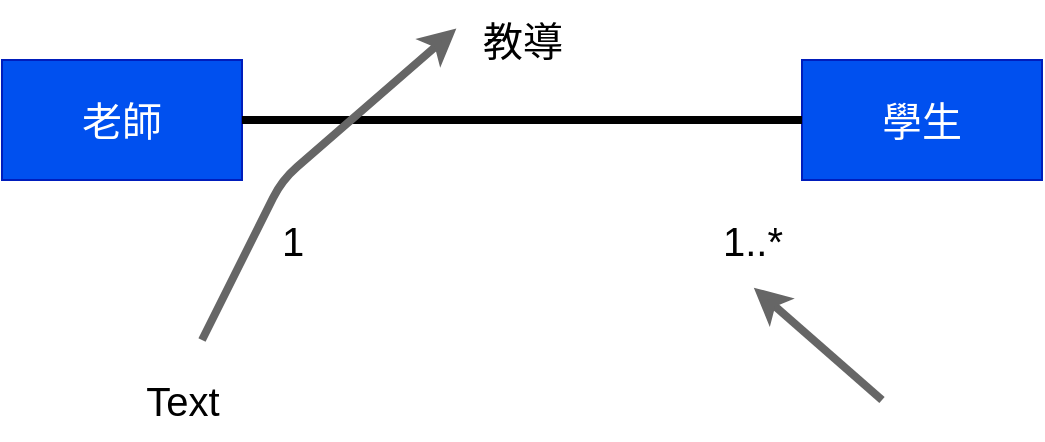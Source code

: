 <mxfile>
    <diagram id="wO7fSWAaNrmVk7ZUWccB" name="第1頁">
        <mxGraphModel dx="786" dy="409" grid="1" gridSize="10" guides="1" tooltips="1" connect="1" arrows="1" fold="1" page="1" pageScale="1" pageWidth="827" pageHeight="1169" math="0" shadow="0">
            <root>
                <mxCell id="0"/>
                <mxCell id="1" parent="0"/>
                <mxCell id="4" style="html=1;entryX=0;entryY=0.5;entryDx=0;entryDy=0;fontSize=20;strokeColor=none;strokeWidth=4;" edge="1" parent="1" source="2" target="3">
                    <mxGeometry relative="1" as="geometry"/>
                </mxCell>
                <mxCell id="2" value="&lt;font style=&quot;font-size: 20px;&quot;&gt;老師&lt;/font&gt;" style="rounded=0;whiteSpace=wrap;html=1;fillColor=#0050ef;fontColor=#ffffff;strokeColor=#001DBC;" vertex="1" parent="1">
                    <mxGeometry x="60" y="260" width="120" height="60" as="geometry"/>
                </mxCell>
                <mxCell id="3" value="&lt;span style=&quot;font-size: 20px;&quot;&gt;學生&lt;/span&gt;" style="rounded=0;whiteSpace=wrap;html=1;fillColor=#0050ef;fontColor=#ffffff;strokeColor=#001DBC;" vertex="1" parent="1">
                    <mxGeometry x="460" y="260" width="120" height="60" as="geometry"/>
                </mxCell>
                <mxCell id="5" value="" style="endArrow=none;html=1;strokeColor=#000000;strokeWidth=4;fontSize=20;exitX=1;exitY=0.5;exitDx=0;exitDy=0;entryX=0;entryY=0.5;entryDx=0;entryDy=0;" edge="1" parent="1" source="2" target="3">
                    <mxGeometry width="50" height="50" relative="1" as="geometry">
                        <mxPoint x="410" y="320" as="sourcePoint"/>
                        <mxPoint x="460" y="270" as="targetPoint"/>
                    </mxGeometry>
                </mxCell>
                <mxCell id="11" style="edgeStyle=none;html=1;entryX=-0.047;entryY=0.357;entryDx=0;entryDy=0;entryPerimeter=0;strokeColor=#666666;strokeWidth=4;fontSize=20;fillColor=#f5f5f5;" edge="1" parent="1" target="8">
                    <mxGeometry relative="1" as="geometry">
                        <mxPoint x="160" y="400" as="sourcePoint"/>
                        <Array as="points">
                            <mxPoint x="200" y="320"/>
                        </Array>
                    </mxGeometry>
                </mxCell>
                <mxCell id="6" value="1" style="text;html=1;align=center;verticalAlign=middle;resizable=0;points=[];autosize=1;strokeColor=none;fillColor=none;fontSize=20;" vertex="1" parent="1">
                    <mxGeometry x="190" y="330" width="30" height="40" as="geometry"/>
                </mxCell>
                <mxCell id="12" style="edgeStyle=none;html=1;strokeColor=#666666;strokeWidth=4;fontSize=20;entryX=0.518;entryY=1.096;entryDx=0;entryDy=0;entryPerimeter=0;fillColor=#f5f5f5;" edge="1" parent="1" target="7">
                    <mxGeometry relative="1" as="geometry">
                        <mxPoint x="490" y="430" as="targetPoint"/>
                        <mxPoint x="500" y="430" as="sourcePoint"/>
                    </mxGeometry>
                </mxCell>
                <mxCell id="7" value="1..*" style="text;html=1;align=center;verticalAlign=middle;resizable=0;points=[];autosize=1;strokeColor=none;fillColor=none;fontSize=20;" vertex="1" parent="1">
                    <mxGeometry x="410" y="330" width="50" height="40" as="geometry"/>
                </mxCell>
                <mxCell id="8" value="教導" style="text;html=1;align=center;verticalAlign=middle;resizable=0;points=[];autosize=1;strokeColor=none;fillColor=none;fontSize=20;" vertex="1" parent="1">
                    <mxGeometry x="290" y="230" width="60" height="40" as="geometry"/>
                </mxCell>
                <mxCell id="13" value="Text" style="text;html=1;align=center;verticalAlign=middle;resizable=0;points=[];autosize=1;strokeColor=none;fillColor=none;fontSize=20;" vertex="1" parent="1">
                    <mxGeometry x="120" y="410" width="60" height="40" as="geometry"/>
                </mxCell>
            </root>
        </mxGraphModel>
    </diagram>
</mxfile>